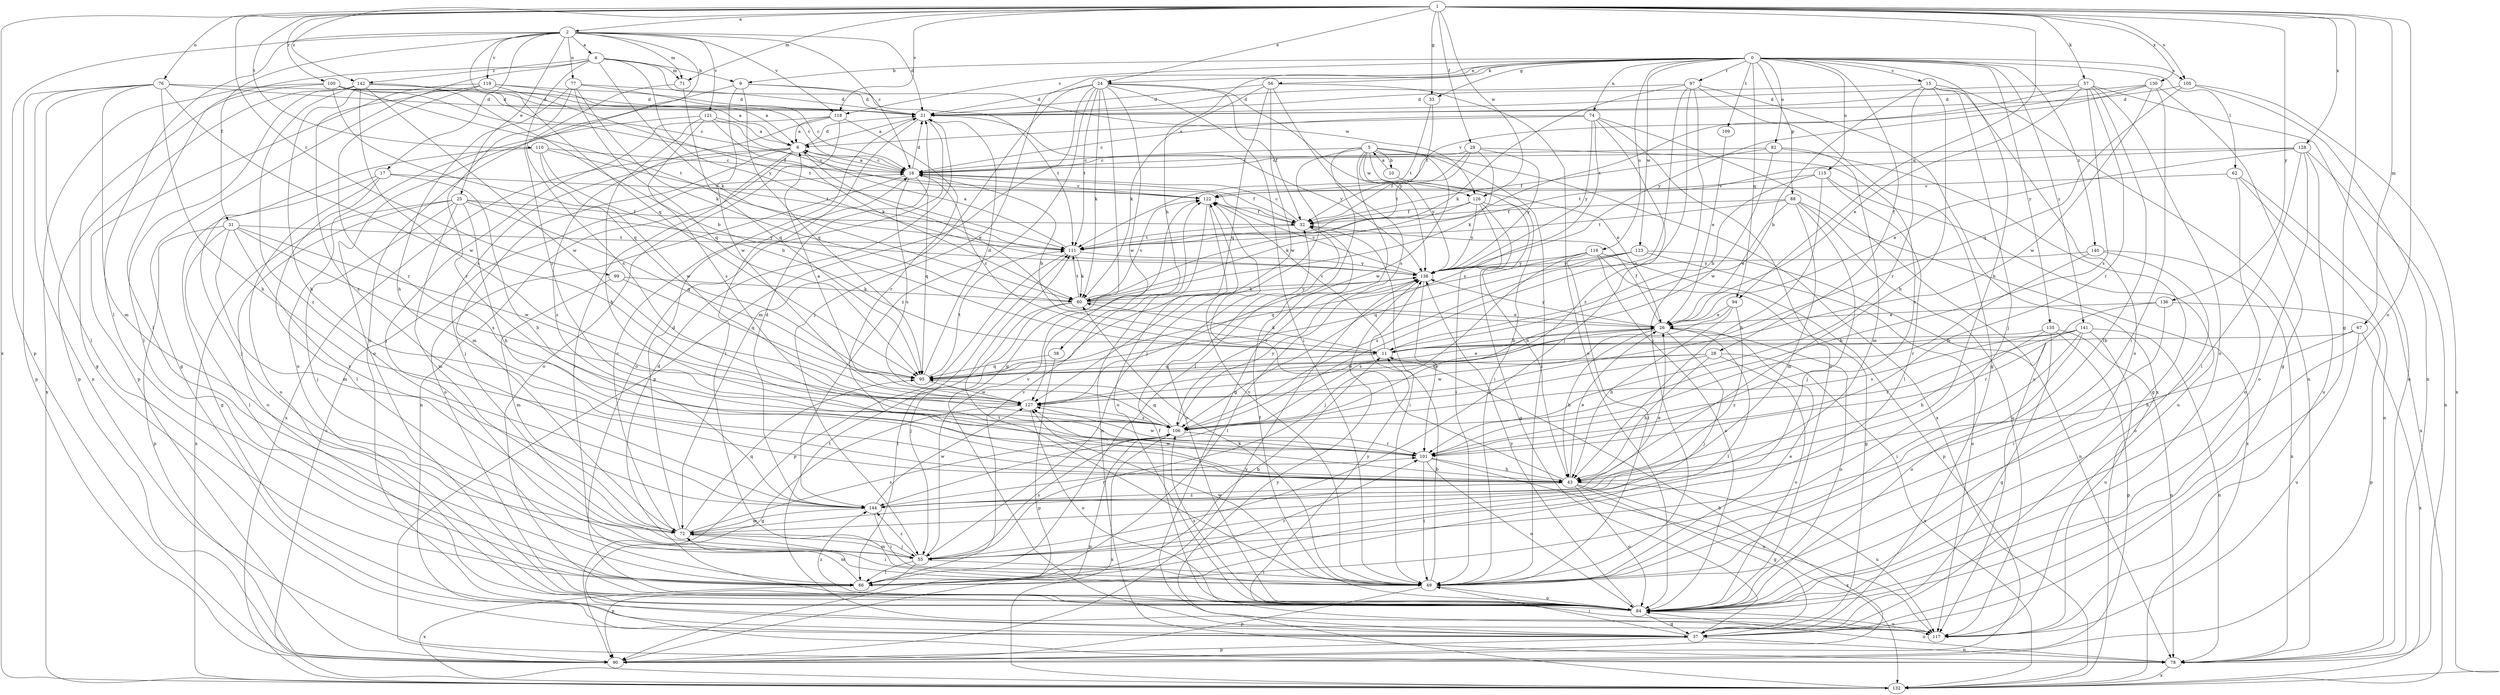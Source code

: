 strict digraph  {
0;
1;
2;
4;
5;
6;
9;
10;
11;
15;
16;
17;
21;
24;
25;
26;
28;
29;
31;
32;
33;
37;
38;
43;
49;
55;
56;
57;
60;
62;
66;
67;
71;
72;
74;
76;
77;
78;
82;
84;
88;
90;
94;
95;
97;
99;
100;
101;
105;
106;
109;
110;
111;
115;
116;
117;
118;
119;
121;
122;
123;
126;
127;
128;
130;
132;
135;
136;
138;
140;
141;
142;
144;
0 -> 9  [label=b];
0 -> 15  [label=c];
0 -> 24  [label=e];
0 -> 28  [label=f];
0 -> 33  [label=g];
0 -> 38  [label=h];
0 -> 43  [label=h];
0 -> 55  [label=j];
0 -> 56  [label=k];
0 -> 62  [label=l];
0 -> 74  [label=n];
0 -> 82  [label=o];
0 -> 88  [label=p];
0 -> 94  [label=q];
0 -> 97  [label=r];
0 -> 105  [label=s];
0 -> 109  [label=t];
0 -> 115  [label=u];
0 -> 116  [label=u];
0 -> 118  [label=v];
0 -> 123  [label=w];
0 -> 135  [label=y];
0 -> 140  [label=z];
0 -> 141  [label=z];
1 -> 2  [label=a];
1 -> 24  [label=e];
1 -> 29  [label=f];
1 -> 33  [label=g];
1 -> 37  [label=g];
1 -> 57  [label=k];
1 -> 67  [label=m];
1 -> 71  [label=m];
1 -> 76  [label=n];
1 -> 84  [label=o];
1 -> 94  [label=q];
1 -> 99  [label=r];
1 -> 100  [label=r];
1 -> 105  [label=s];
1 -> 110  [label=t];
1 -> 118  [label=v];
1 -> 126  [label=w];
1 -> 128  [label=x];
1 -> 130  [label=x];
1 -> 132  [label=x];
1 -> 136  [label=y];
1 -> 142  [label=z];
2 -> 4  [label=a];
2 -> 16  [label=c];
2 -> 17  [label=d];
2 -> 21  [label=d];
2 -> 25  [label=e];
2 -> 31  [label=f];
2 -> 66  [label=l];
2 -> 71  [label=m];
2 -> 77  [label=n];
2 -> 90  [label=p];
2 -> 95  [label=q];
2 -> 117  [label=u];
2 -> 118  [label=v];
2 -> 119  [label=v];
2 -> 121  [label=v];
4 -> 9  [label=b];
4 -> 60  [label=k];
4 -> 66  [label=l];
4 -> 71  [label=m];
4 -> 101  [label=r];
4 -> 126  [label=w];
4 -> 138  [label=y];
4 -> 142  [label=z];
4 -> 144  [label=z];
5 -> 10  [label=b];
5 -> 16  [label=c];
5 -> 26  [label=e];
5 -> 37  [label=g];
5 -> 49  [label=i];
5 -> 55  [label=j];
5 -> 66  [label=l];
5 -> 126  [label=w];
5 -> 127  [label=w];
5 -> 132  [label=x];
5 -> 138  [label=y];
6 -> 16  [label=c];
6 -> 21  [label=d];
6 -> 26  [label=e];
6 -> 49  [label=i];
6 -> 55  [label=j];
6 -> 72  [label=m];
6 -> 78  [label=n];
6 -> 132  [label=x];
9 -> 21  [label=d];
9 -> 84  [label=o];
9 -> 95  [label=q];
9 -> 111  [label=t];
9 -> 127  [label=w];
10 -> 5  [label=a];
10 -> 49  [label=i];
11 -> 16  [label=c];
11 -> 60  [label=k];
11 -> 95  [label=q];
11 -> 122  [label=v];
15 -> 11  [label=b];
15 -> 21  [label=d];
15 -> 43  [label=h];
15 -> 55  [label=j];
15 -> 78  [label=n];
15 -> 84  [label=o];
15 -> 101  [label=r];
16 -> 6  [label=a];
16 -> 11  [label=b];
16 -> 21  [label=d];
16 -> 32  [label=f];
16 -> 84  [label=o];
16 -> 95  [label=q];
16 -> 106  [label=s];
16 -> 122  [label=v];
17 -> 37  [label=g];
17 -> 43  [label=h];
17 -> 66  [label=l];
17 -> 84  [label=o];
17 -> 122  [label=v];
21 -> 6  [label=a];
21 -> 49  [label=i];
21 -> 84  [label=o];
21 -> 138  [label=y];
24 -> 21  [label=d];
24 -> 32  [label=f];
24 -> 37  [label=g];
24 -> 49  [label=i];
24 -> 60  [label=k];
24 -> 72  [label=m];
24 -> 90  [label=p];
24 -> 111  [label=t];
24 -> 127  [label=w];
24 -> 138  [label=y];
24 -> 144  [label=z];
25 -> 32  [label=f];
25 -> 43  [label=h];
25 -> 55  [label=j];
25 -> 72  [label=m];
25 -> 84  [label=o];
25 -> 95  [label=q];
25 -> 132  [label=x];
25 -> 138  [label=y];
26 -> 11  [label=b];
26 -> 32  [label=f];
26 -> 43  [label=h];
26 -> 55  [label=j];
26 -> 66  [label=l];
26 -> 84  [label=o];
26 -> 127  [label=w];
26 -> 138  [label=y];
28 -> 43  [label=h];
28 -> 84  [label=o];
28 -> 95  [label=q];
28 -> 106  [label=s];
28 -> 127  [label=w];
28 -> 132  [label=x];
29 -> 16  [label=c];
29 -> 32  [label=f];
29 -> 60  [label=k];
29 -> 101  [label=r];
29 -> 111  [label=t];
29 -> 138  [label=y];
31 -> 66  [label=l];
31 -> 72  [label=m];
31 -> 90  [label=p];
31 -> 106  [label=s];
31 -> 111  [label=t];
31 -> 127  [label=w];
31 -> 144  [label=z];
32 -> 16  [label=c];
32 -> 49  [label=i];
32 -> 84  [label=o];
32 -> 111  [label=t];
33 -> 32  [label=f];
33 -> 111  [label=t];
37 -> 49  [label=i];
37 -> 78  [label=n];
37 -> 90  [label=p];
38 -> 90  [label=p];
38 -> 95  [label=q];
43 -> 26  [label=e];
43 -> 37  [label=g];
43 -> 84  [label=o];
43 -> 117  [label=u];
43 -> 122  [label=v];
43 -> 127  [label=w];
43 -> 132  [label=x];
43 -> 144  [label=z];
49 -> 11  [label=b];
49 -> 26  [label=e];
49 -> 60  [label=k];
49 -> 84  [label=o];
49 -> 90  [label=p];
49 -> 111  [label=t];
49 -> 122  [label=v];
49 -> 127  [label=w];
55 -> 49  [label=i];
55 -> 66  [label=l];
55 -> 72  [label=m];
55 -> 90  [label=p];
55 -> 106  [label=s];
55 -> 122  [label=v];
55 -> 144  [label=z];
56 -> 21  [label=d];
56 -> 60  [label=k];
56 -> 84  [label=o];
56 -> 95  [label=q];
56 -> 106  [label=s];
56 -> 127  [label=w];
57 -> 21  [label=d];
57 -> 26  [label=e];
57 -> 66  [label=l];
57 -> 78  [label=n];
57 -> 84  [label=o];
57 -> 101  [label=r];
57 -> 106  [label=s];
57 -> 111  [label=t];
60 -> 26  [label=e];
60 -> 55  [label=j];
60 -> 66  [label=l];
60 -> 111  [label=t];
60 -> 122  [label=v];
60 -> 138  [label=y];
62 -> 78  [label=n];
62 -> 84  [label=o];
62 -> 122  [label=v];
62 -> 132  [label=x];
66 -> 11  [label=b];
66 -> 72  [label=m];
66 -> 101  [label=r];
66 -> 122  [label=v];
66 -> 132  [label=x];
67 -> 11  [label=b];
67 -> 43  [label=h];
67 -> 117  [label=u];
67 -> 132  [label=x];
71 -> 95  [label=q];
71 -> 106  [label=s];
72 -> 16  [label=c];
72 -> 21  [label=d];
72 -> 49  [label=i];
72 -> 55  [label=j];
72 -> 95  [label=q];
72 -> 106  [label=s];
74 -> 6  [label=a];
74 -> 16  [label=c];
74 -> 55  [label=j];
74 -> 84  [label=o];
74 -> 106  [label=s];
74 -> 117  [label=u];
74 -> 138  [label=y];
76 -> 6  [label=a];
76 -> 21  [label=d];
76 -> 43  [label=h];
76 -> 66  [label=l];
76 -> 72  [label=m];
76 -> 78  [label=n];
76 -> 90  [label=p];
76 -> 127  [label=w];
77 -> 16  [label=c];
77 -> 21  [label=d];
77 -> 43  [label=h];
77 -> 60  [label=k];
77 -> 95  [label=q];
77 -> 101  [label=r];
78 -> 84  [label=o];
78 -> 132  [label=x];
82 -> 16  [label=c];
82 -> 32  [label=f];
82 -> 37  [label=g];
82 -> 72  [label=m];
82 -> 127  [label=w];
84 -> 21  [label=d];
84 -> 32  [label=f];
84 -> 37  [label=g];
84 -> 106  [label=s];
84 -> 117  [label=u];
84 -> 138  [label=y];
84 -> 144  [label=z];
88 -> 26  [label=e];
88 -> 32  [label=f];
88 -> 55  [label=j];
88 -> 72  [label=m];
88 -> 111  [label=t];
88 -> 117  [label=u];
88 -> 132  [label=x];
90 -> 11  [label=b];
90 -> 138  [label=y];
94 -> 26  [label=e];
94 -> 43  [label=h];
94 -> 106  [label=s];
94 -> 144  [label=z];
95 -> 21  [label=d];
95 -> 26  [label=e];
95 -> 111  [label=t];
95 -> 127  [label=w];
97 -> 21  [label=d];
97 -> 37  [label=g];
97 -> 49  [label=i];
97 -> 60  [label=k];
97 -> 106  [label=s];
97 -> 132  [label=x];
97 -> 144  [label=z];
99 -> 60  [label=k];
99 -> 72  [label=m];
99 -> 95  [label=q];
100 -> 16  [label=c];
100 -> 21  [label=d];
100 -> 32  [label=f];
100 -> 37  [label=g];
100 -> 95  [label=q];
100 -> 111  [label=t];
100 -> 132  [label=x];
101 -> 43  [label=h];
101 -> 49  [label=i];
101 -> 84  [label=o];
101 -> 117  [label=u];
101 -> 127  [label=w];
105 -> 21  [label=d];
105 -> 78  [label=n];
105 -> 95  [label=q];
105 -> 132  [label=x];
106 -> 90  [label=p];
106 -> 95  [label=q];
106 -> 101  [label=r];
106 -> 132  [label=x];
106 -> 138  [label=y];
109 -> 26  [label=e];
110 -> 11  [label=b];
110 -> 16  [label=c];
110 -> 55  [label=j];
110 -> 111  [label=t];
110 -> 127  [label=w];
111 -> 6  [label=a];
111 -> 60  [label=k];
111 -> 90  [label=p];
111 -> 138  [label=y];
115 -> 11  [label=b];
115 -> 43  [label=h];
115 -> 66  [label=l];
115 -> 117  [label=u];
115 -> 122  [label=v];
116 -> 37  [label=g];
116 -> 49  [label=i];
116 -> 55  [label=j];
116 -> 84  [label=o];
116 -> 90  [label=p];
116 -> 95  [label=q];
116 -> 138  [label=y];
117 -> 32  [label=f];
117 -> 111  [label=t];
117 -> 138  [label=y];
118 -> 6  [label=a];
118 -> 55  [label=j];
118 -> 84  [label=o];
118 -> 101  [label=r];
118 -> 144  [label=z];
119 -> 16  [label=c];
119 -> 21  [label=d];
119 -> 37  [label=g];
119 -> 90  [label=p];
119 -> 101  [label=r];
119 -> 111  [label=t];
121 -> 6  [label=a];
121 -> 43  [label=h];
121 -> 60  [label=k];
121 -> 84  [label=o];
121 -> 106  [label=s];
121 -> 122  [label=v];
122 -> 32  [label=f];
122 -> 78  [label=n];
122 -> 84  [label=o];
123 -> 78  [label=n];
123 -> 95  [label=q];
123 -> 106  [label=s];
123 -> 117  [label=u];
123 -> 138  [label=y];
126 -> 32  [label=f];
126 -> 37  [label=g];
126 -> 43  [label=h];
126 -> 49  [label=i];
126 -> 60  [label=k];
126 -> 138  [label=y];
127 -> 6  [label=a];
127 -> 37  [label=g];
127 -> 84  [label=o];
127 -> 106  [label=s];
128 -> 16  [label=c];
128 -> 26  [label=e];
128 -> 49  [label=i];
128 -> 78  [label=n];
128 -> 84  [label=o];
128 -> 111  [label=t];
128 -> 117  [label=u];
130 -> 21  [label=d];
130 -> 37  [label=g];
130 -> 49  [label=i];
130 -> 122  [label=v];
130 -> 127  [label=w];
130 -> 138  [label=y];
132 -> 16  [label=c];
132 -> 138  [label=y];
135 -> 11  [label=b];
135 -> 37  [label=g];
135 -> 43  [label=h];
135 -> 78  [label=n];
135 -> 90  [label=p];
136 -> 26  [label=e];
136 -> 49  [label=i];
136 -> 90  [label=p];
136 -> 101  [label=r];
138 -> 60  [label=k];
138 -> 66  [label=l];
138 -> 101  [label=r];
138 -> 122  [label=v];
140 -> 78  [label=n];
140 -> 84  [label=o];
140 -> 101  [label=r];
140 -> 138  [label=y];
141 -> 11  [label=b];
141 -> 49  [label=i];
141 -> 78  [label=n];
141 -> 84  [label=o];
141 -> 101  [label=r];
141 -> 106  [label=s];
141 -> 117  [label=u];
142 -> 6  [label=a];
142 -> 11  [label=b];
142 -> 21  [label=d];
142 -> 43  [label=h];
142 -> 66  [label=l];
142 -> 90  [label=p];
142 -> 106  [label=s];
142 -> 127  [label=w];
142 -> 144  [label=z];
144 -> 21  [label=d];
144 -> 26  [label=e];
144 -> 49  [label=i];
144 -> 72  [label=m];
144 -> 101  [label=r];
144 -> 127  [label=w];
}
